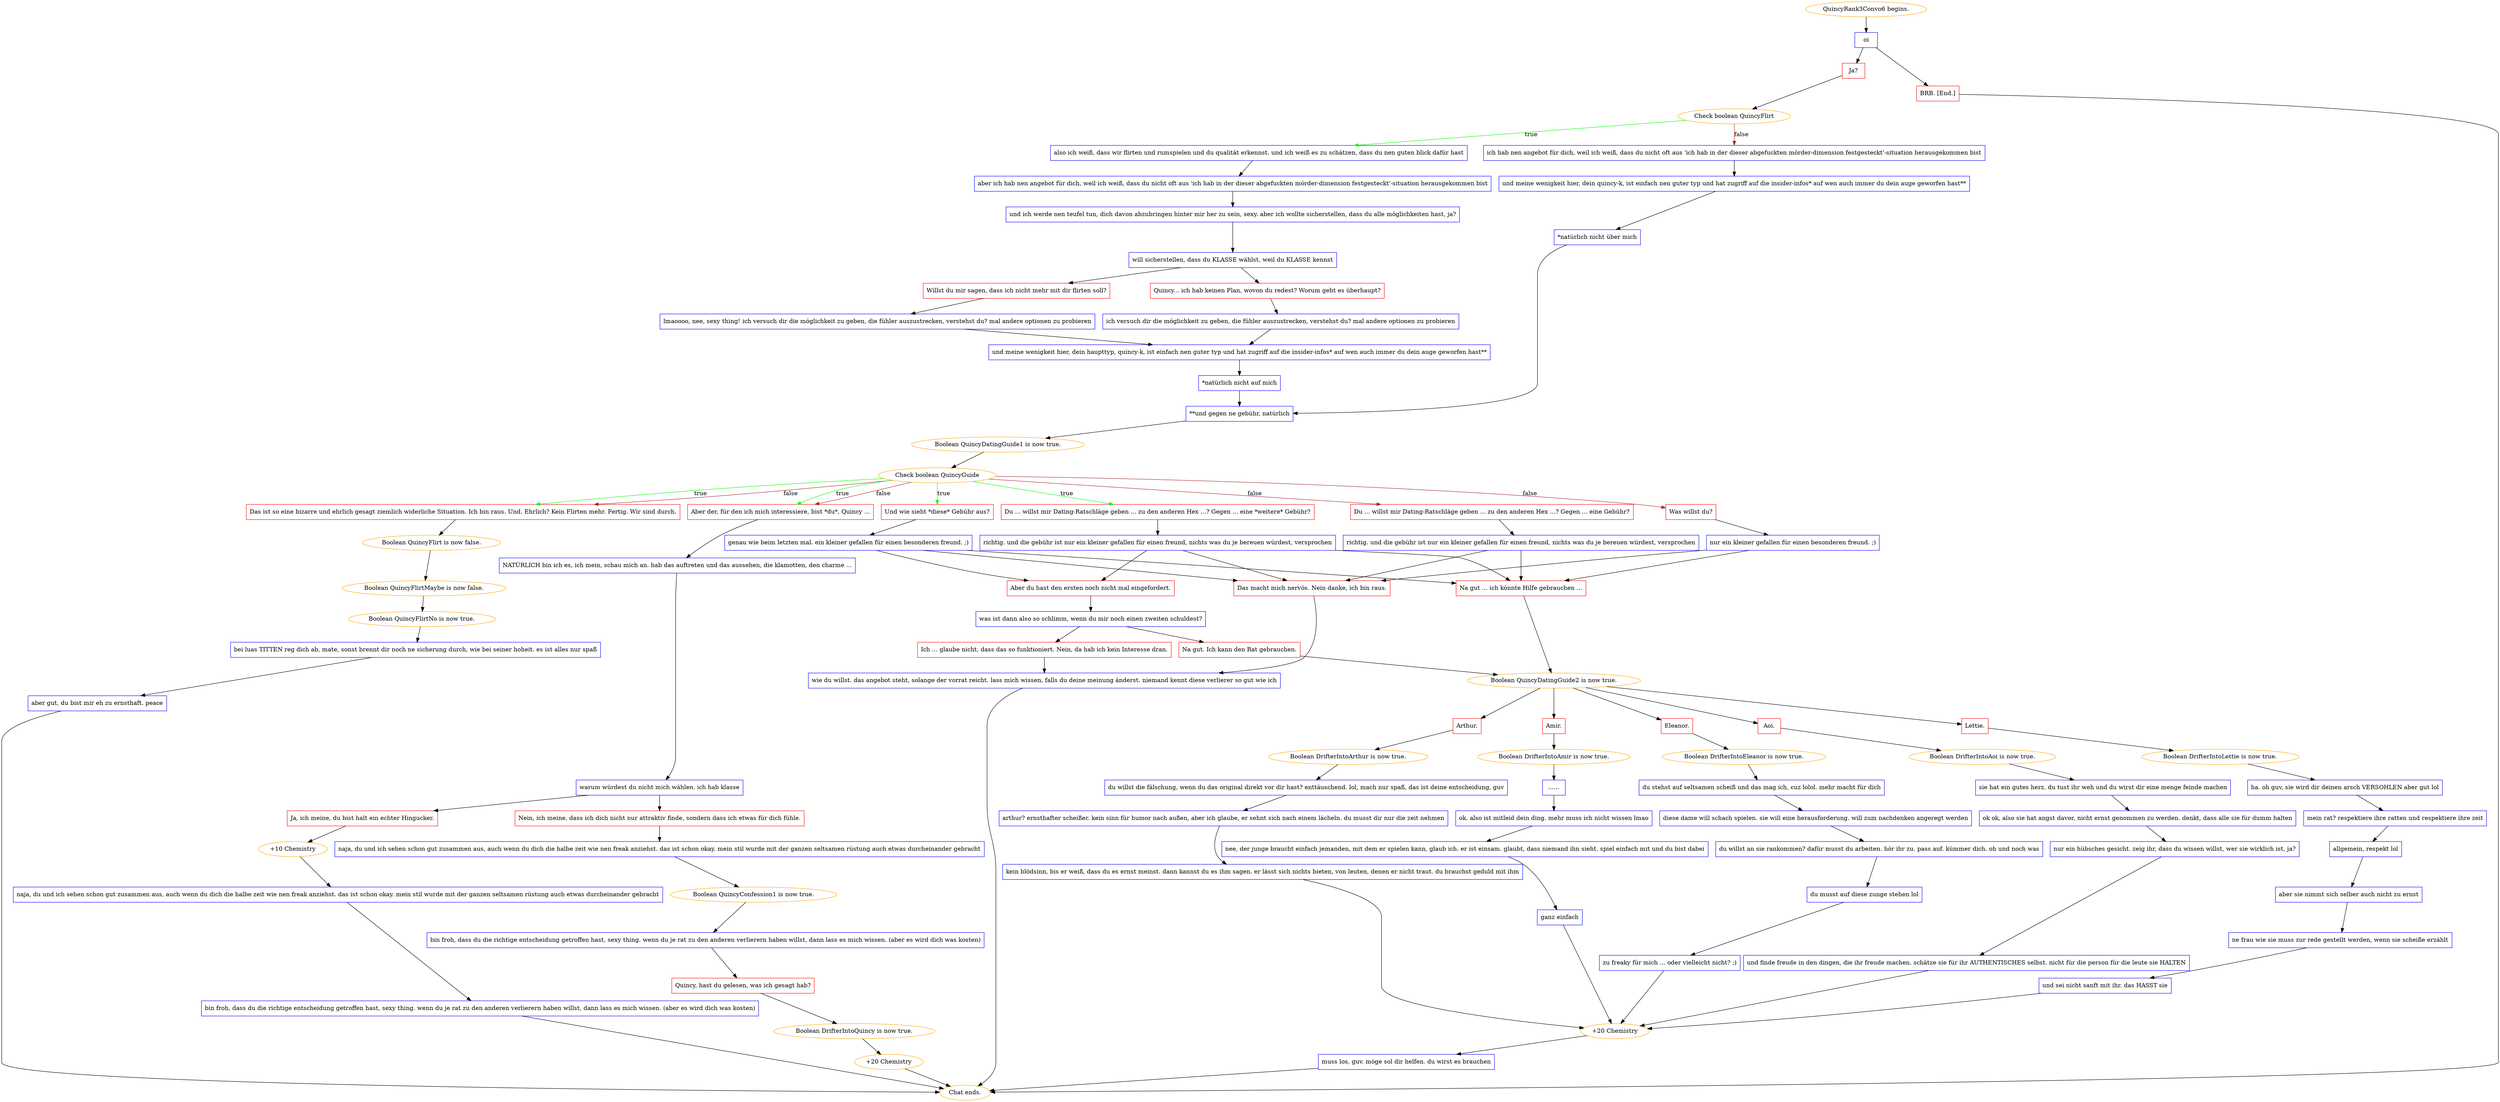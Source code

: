 digraph {
	"QuincyRank3Convo6 begins." [color=orange];
		"QuincyRank3Convo6 begins." -> j3366513671;
	j3366513671 [label="oi",shape=box,color=blue];
		j3366513671 -> j3455951109;
		j3366513671 -> j2964292978;
	j3455951109 [label="Ja?",shape=box,color=red];
		j3455951109 -> j1014815872;
	j2964292978 [label="BRB. [End.]",shape=box,color=red];
		j2964292978 -> "Chat ends.";
	j1014815872 [label="Check boolean QuincyFlirt",color=orange];
		j1014815872 -> j1880847353 [label=true,color=green];
		j1014815872 -> j580822245 [label=false,color=brown];
	"Chat ends." [color=orange];
	j1880847353 [label="also ich weiß, dass wir flirten und rumspielen und du qualität erkennst. und ich weiß es zu schätzen, dass du nen guten blick dafür hast",shape=box,color=blue];
		j1880847353 -> j379662435;
	j580822245 [label="ich hab nen angebot für dich, weil ich weiß, dass du nicht oft aus 'ich hab in der dieser abgefuckten mörder-dimension festgesteckt'-situation herausgekommen bist",shape=box,color=blue];
		j580822245 -> j4069483977;
	j379662435 [label="aber ich hab nen angebot für dich, weil ich weiß, dass du nicht oft aus 'ich hab in der dieser abgefuckten mörder-dimension festgesteckt'-situation herausgekommen bist",shape=box,color=blue];
		j379662435 -> j4147668022;
	j4069483977 [label="und meine wenigkeit hier, dein quincy-k, ist einfach nen guter typ und hat zugriff auf die insider-infos* auf wen auch immer du dein auge geworfen hast**",shape=box,color=blue];
		j4069483977 -> j2050263397;
	j4147668022 [label="und ich werde nen teufel tun, dich davon abzubringen hinter mir her zu sein, sexy. aber ich wollte sicherstellen, dass du alle möglichkeiten hast, ja?",shape=box,color=blue];
		j4147668022 -> j2332964582;
	j2050263397 [label="*natürlich nicht über mich",shape=box,color=blue];
		j2050263397 -> j876603819;
	j2332964582 [label="will sicherstellen, dass du KLASSE wählst, weil du KLASSE kennst",shape=box,color=blue];
		j2332964582 -> j492856052;
		j2332964582 -> j1866922513;
	j876603819 [label="**und gegen ne gebühr, natürlich",shape=box,color=blue];
		j876603819 -> j3858156737;
	j492856052 [label="Quincy... ich hab keinen Plan, wovon du redest? Worum geht es überhaupt?",shape=box,color=red];
		j492856052 -> j2189218295;
	j1866922513 [label="Willst du mir sagen, dass ich nicht mehr mit dir flirten soll?",shape=box,color=red];
		j1866922513 -> j856960310;
	j3858156737 [label="Boolean QuincyDatingGuide1 is now true.",color=orange];
		j3858156737 -> j3595540058;
	j2189218295 [label="ich versuch dir die möglichkeit zu geben, die fühler auszustrecken, verstehst du? mal andere optionen zu probieren",shape=box,color=blue];
		j2189218295 -> j2343067223;
	j856960310 [label="lmaoooo, nee, sexy thing! ich versuch dir die möglichkeit zu geben, die fühler auszustrecken, verstehst du? mal andere optionen zu probieren",shape=box,color=blue];
		j856960310 -> j2343067223;
	j3595540058 [label="Check boolean QuincyGuide",color=orange];
		j3595540058 -> j2329041012 [label=true,color=green];
		j3595540058 -> j164030487 [label=true,color=green];
		j3595540058 -> j2036173975 [label=true,color=green];
		j3595540058 -> j2760627855 [label=true,color=green];
		j3595540058 -> j2811699943 [label=false,color=brown];
		j3595540058 -> j4114931227 [label=false,color=brown];
		j3595540058 -> j2036173975 [label=false,color=brown];
		j3595540058 -> j2760627855 [label=false,color=brown];
	j2343067223 [label="und meine wenigkeit hier, dein haupttyp, quincy-k, ist einfach nen guter typ und hat zugriff auf die insider-infos* auf wen auch immer du dein auge geworfen hast**",shape=box,color=blue];
		j2343067223 -> j3837566812;
	j2329041012 [label="Du ... willst mir Dating-Ratschläge geben ... zu den anderen Hex ...? Gegen ... eine *weitere* Gebühr?",shape=box,color=red];
		j2329041012 -> j3796255230;
	j164030487 [label="Und wie sieht *diese* Gebühr aus?",shape=box,color=red];
		j164030487 -> j424335829;
	j2036173975 [label="Das ist so eine bizarre und ehrlich gesagt ziemlich widerliche Situation. Ich bin raus. Und. Ehrlich? Kein Flirten mehr. Fertig. Wir sind durch.",shape=box,color=red];
		j2036173975 -> j3011030928;
	j2760627855 [label="Aber der, für den ich mich interessiere, bist *du*, Quincy ...",shape=box,color=red];
		j2760627855 -> j2443394411;
	j2811699943 [label="Was willst du?",shape=box,color=red];
		j2811699943 -> j142398309;
	j4114931227 [label="Du ... willst mir Dating-Ratschläge geben ... zu den anderen Hex ...? Gegen ... eine Gebühr?",shape=box,color=red];
		j4114931227 -> j1036185472;
	j3837566812 [label="*natürlich nicht auf mich",shape=box,color=blue];
		j3837566812 -> j876603819;
	j3796255230 [label="richtig. und die gebühr ist nur ein kleiner gefallen für einen freund, nichts was du je bereuen würdest, versprochen",shape=box,color=blue];
		j3796255230 -> j3770353915;
		j3796255230 -> j383562793;
		j3796255230 -> j1762658594;
	j424335829 [label="genau wie beim letzten mal. ein kleiner gefallen für einen besonderen freund. ;)",shape=box,color=blue];
		j424335829 -> j3770353915;
		j424335829 -> j383562793;
		j424335829 -> j1762658594;
	j3011030928 [label="Boolean QuincyFlirt is now false.",color=orange];
		j3011030928 -> j1896835511;
	j2443394411 [label="NATÜRLICH bin ich es, ich mein, schau mich an. hab das auftreten und das aussehen, die klamotten, den charme ...",shape=box,color=blue];
		j2443394411 -> j1695423853;
	j142398309 [label="nur ein kleiner gefallen für einen besonderen freund. ;)",shape=box,color=blue];
		j142398309 -> j383562793;
		j142398309 -> j1762658594;
	j1036185472 [label="richtig. und die gebühr ist nur ein kleiner gefallen für einen freund, nichts was du je bereuen würdest, versprochen",shape=box,color=blue];
		j1036185472 -> j383562793;
		j1036185472 -> j1762658594;
	j3770353915 [label="Aber du hast den ersten noch nicht mal eingefordert.",shape=box,color=red];
		j3770353915 -> j3332536887;
	j383562793 [label="Das macht mich nervös. Nein danke, ich bin raus.",shape=box,color=red];
		j383562793 -> j1377036276;
	j1762658594 [label="Na gut ... ich könnte Hilfe gebrauchen ...",shape=box,color=red];
		j1762658594 -> j3319277691;
	j1896835511 [label="Boolean QuincyFlirtMaybe is now false.",color=orange];
		j1896835511 -> j3127174645;
	j1695423853 [label="warum würdest du nicht mich wählen. ich hab klasse",shape=box,color=blue];
		j1695423853 -> j3721824557;
		j1695423853 -> j885618562;
	j3332536887 [label="was ist dann also so schlimm, wenn du mir noch einen zweiten schuldest?",shape=box,color=blue];
		j3332536887 -> j476337795;
		j3332536887 -> j3786881199;
	j1377036276 [label="wie du willst. das angebot steht, solange der vorrat reicht. lass mich wissen, falls du deine meinung änderst. niemand kennt diese verlierer so gut wie ich",shape=box,color=blue];
		j1377036276 -> "Chat ends.";
	j3319277691 [label="Boolean QuincyDatingGuide2 is now true.",color=orange];
		j3319277691 -> j301692798;
		j3319277691 -> j3589611726;
		j3319277691 -> j997138360;
		j3319277691 -> j1702882802;
		j3319277691 -> j4100523686;
	j3127174645 [label="Boolean QuincyFlirtNo is now true.",color=orange];
		j3127174645 -> j287529554;
	j3721824557 [label="Nein, ich meine, dass ich dich nicht nur attraktiv finde, sondern dass ich etwas für dich fühle.",shape=box,color=red];
		j3721824557 -> j1092107768;
	j885618562 [label="Ja, ich meine, du bist halt ein echter Hingucker.",shape=box,color=red];
		j885618562 -> j3939195636;
	j476337795 [label="Ich ... glaube nicht, dass das so funktioniert. Nein, da hab ich kein Interesse dran.",shape=box,color=red];
		j476337795 -> j1377036276;
	j3786881199 [label="Na gut. Ich kann den Rat gebrauchen.",shape=box,color=red];
		j3786881199 -> j3319277691;
	j301692798 [label="Lettie.",shape=box,color=red];
		j301692798 -> j3766576035;
	j3589611726 [label="Arthur.",shape=box,color=red];
		j3589611726 -> j535858839;
	j997138360 [label="Amir.",shape=box,color=red];
		j997138360 -> j2364121271;
	j1702882802 [label="Eleanor.",shape=box,color=red];
		j1702882802 -> j2063866149;
	j4100523686 [label="Aoi.",shape=box,color=red];
		j4100523686 -> j3922202533;
	j287529554 [label="bei luas TITTEN reg dich ab, mate, sonst brennt dir noch ne sicherung durch, wie bei seiner hoheit. es ist alles nur spaß",shape=box,color=blue];
		j287529554 -> j227305199;
	j1092107768 [label="naja, du und ich sehen schon gut zusammen aus, auch wenn du dich die halbe zeit wie nen freak anziehst. das ist schon okay. mein stil wurde mit der ganzen seltsamen rüstung auch etwas durcheinander gebracht",shape=box,color=blue];
		j1092107768 -> j656420062;
	j3939195636 [label="+10 Chemistry",color=orange];
		j3939195636 -> j3342165261;
	j3766576035 [label="Boolean DrifterIntoLettie is now true.",color=orange];
		j3766576035 -> j1410004114;
	j535858839 [label="Boolean DrifterIntoArthur is now true.",color=orange];
		j535858839 -> j3204803135;
	j2364121271 [label="Boolean DrifterIntoAmir is now true.",color=orange];
		j2364121271 -> j4124830630;
	j2063866149 [label="Boolean DrifterIntoEleanor is now true.",color=orange];
		j2063866149 -> j1137210266;
	j3922202533 [label="Boolean DrifterIntoAoi is now true.",color=orange];
		j3922202533 -> j423244137;
	j227305199 [label="aber gut, du bist mir eh zu ernsthaft. peace",shape=box,color=blue];
		j227305199 -> "Chat ends.";
	j656420062 [label="Boolean QuincyConfession1 is now true.",color=orange];
		j656420062 -> j3750524000;
	j3342165261 [label="naja, du und ich sehen schon gut zusammen aus, auch wenn du dich die halbe zeit wie nen freak anziehst. das ist schon okay. mein stil wurde mit der ganzen seltsamen rüstung auch etwas durcheinander gebracht",shape=box,color=blue];
		j3342165261 -> j1080396601;
	j1410004114 [label="ha. oh guv, sie wird dir deinen arsch VERSOHLEN aber gut lol",shape=box,color=blue];
		j1410004114 -> j3006934719;
	j3204803135 [label="du willst die fälschung, wenn du das original direkt vor dir hast? enttäuschend. lol, mach nur spaß, das ist deine entscheidung, guv",shape=box,color=blue];
		j3204803135 -> j3924138455;
	j4124830630 [label="......",shape=box,color=blue];
		j4124830630 -> j89867854;
	j1137210266 [label="du stehst auf seltsamen scheiß und das mag ich, cuz lolol. mehr macht für dich",shape=box,color=blue];
		j1137210266 -> j1623961246;
	j423244137 [label="sie hat ein gutes herz. du tust ihr weh und du wirst dir eine menge feinde machen",shape=box,color=blue];
		j423244137 -> j3739531436;
	j3750524000 [label="bin froh, dass du die richtige entscheidung getroffen hast, sexy thing. wenn du je rat zu den anderen verlierern haben willst, dann lass es mich wissen. (aber es wird dich was kosten)",shape=box,color=blue];
		j3750524000 -> j236186376;
	j1080396601 [label="bin froh, dass du die richtige entscheidung getroffen hast, sexy thing. wenn du je rat zu den anderen verlierern haben willst, dann lass es mich wissen. (aber es wird dich was kosten)",shape=box,color=blue];
		j1080396601 -> "Chat ends.";
	j3006934719 [label="mein rat? respektiere ihre ratten und respektiere ihre zeit",shape=box,color=blue];
		j3006934719 -> j3379232669;
	j3924138455 [label="arthur? ernsthafter scheißer. kein sinn für humor nach außen, aber ich glaube, er sehnt sich nach einem lächeln. du musst dir nur die zeit nehmen",shape=box,color=blue];
		j3924138455 -> j1375372677;
	j89867854 [label="ok. also ist mitleid dein ding. mehr muss ich nicht wissen lmao",shape=box,color=blue];
		j89867854 -> j3546583829;
	j1623961246 [label="diese dame will schach spielen. sie will eine herausforderung. will zum nachdenken angeregt werden",shape=box,color=blue];
		j1623961246 -> j960883177;
	j3739531436 [label="ok ok, also sie hat angst davor, nicht ernst genommen zu werden. denkt, dass alle sie für dumm halten",shape=box,color=blue];
		j3739531436 -> j763596483;
	j236186376 [label="Quincy, hast du gelesen, was ich gesagt hab?",shape=box,color=red];
		j236186376 -> j359041193;
	j3379232669 [label="allgemein, respekt lol",shape=box,color=blue];
		j3379232669 -> j2313401408;
	j1375372677 [label="kein blödsinn, bis er weiß, dass du es ernst meinst. dann kannst du es ihm sagen. er lässt sich nichts bieten, von leuten, denen er nicht traut. du brauchst geduld mit ihm",shape=box,color=blue];
		j1375372677 -> j357418886;
	j3546583829 [label="nee, der junge braucht einfach jemanden, mit dem er spielen kann, glaub ich. er ist einsam. glaubt, dass niemand ihn sieht. spiel einfach mit und du bist dabei",shape=box,color=blue];
		j3546583829 -> j4034043225;
	j960883177 [label="du willst an sie rankommen? dafür musst du arbeiten. hör ihr zu. pass auf. kümmer dich. oh und noch was",shape=box,color=blue];
		j960883177 -> j2934282217;
	j763596483 [label="nur ein hübsches gesicht. zeig ihr, dass du wissen willst, wer sie wirklich ist, ja?",shape=box,color=blue];
		j763596483 -> j2272911812;
	j359041193 [label="Boolean DrifterIntoQuincy is now true.",color=orange];
		j359041193 -> j367054140;
	j2313401408 [label="aber sie nimmt sich selber auch nicht zu ernst",shape=box,color=blue];
		j2313401408 -> j2158576099;
	j357418886 [label="+20 Chemistry",color=orange];
		j357418886 -> j3513019271;
	j4034043225 [label="ganz einfach",shape=box,color=blue];
		j4034043225 -> j357418886;
	j2934282217 [label="du musst auf diese zunge stehen lol",shape=box,color=blue];
		j2934282217 -> j2341632814;
	j2272911812 [label="und finde freude in den dingen, die ihr freude machen. schätze sie für ihr AUTHENTISCHES selbst. nicht für die person für die leute sie HALTEN",shape=box,color=blue];
		j2272911812 -> j357418886;
	j367054140 [label="+20 Chemistry",color=orange];
		j367054140 -> "Chat ends.";
	j2158576099 [label="ne frau wie sie muss zur rede gestellt werden, wenn sie scheiße erzählt",shape=box,color=blue];
		j2158576099 -> j553667608;
	j3513019271 [label="muss los, guv. möge sol dir helfen. du wirst es brauchen",shape=box,color=blue];
		j3513019271 -> "Chat ends.";
	j2341632814 [label="zu freaky für mich ... oder vielleicht nicht? ;)",shape=box,color=blue];
		j2341632814 -> j357418886;
	j553667608 [label="und sei nicht sanft mit ihr. das HASST sie",shape=box,color=blue];
		j553667608 -> j357418886;
}